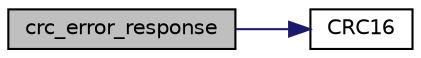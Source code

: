 digraph "crc_error_response"
{
 // LATEX_PDF_SIZE
  edge [fontname="Helvetica",fontsize="10",labelfontname="Helvetica",labelfontsize="10"];
  node [fontname="Helvetica",fontsize="10",shape=record];
  rankdir="LR";
  Node1 [label="crc_error_response",height=0.2,width=0.4,color="black", fillcolor="grey75", style="filled", fontcolor="black",tooltip="Function to create the CRC exception Modbus."];
  Node1 -> Node2 [color="midnightblue",fontsize="10",style="solid",fontname="Helvetica"];
  Node2 [label="CRC16",height=0.2,width=0.4,color="black", fillcolor="white", style="filled",URL="$CRC_8h.html#ac59c3d88a3b81326bfa15e22b51ddcb6",tooltip=" "];
}

